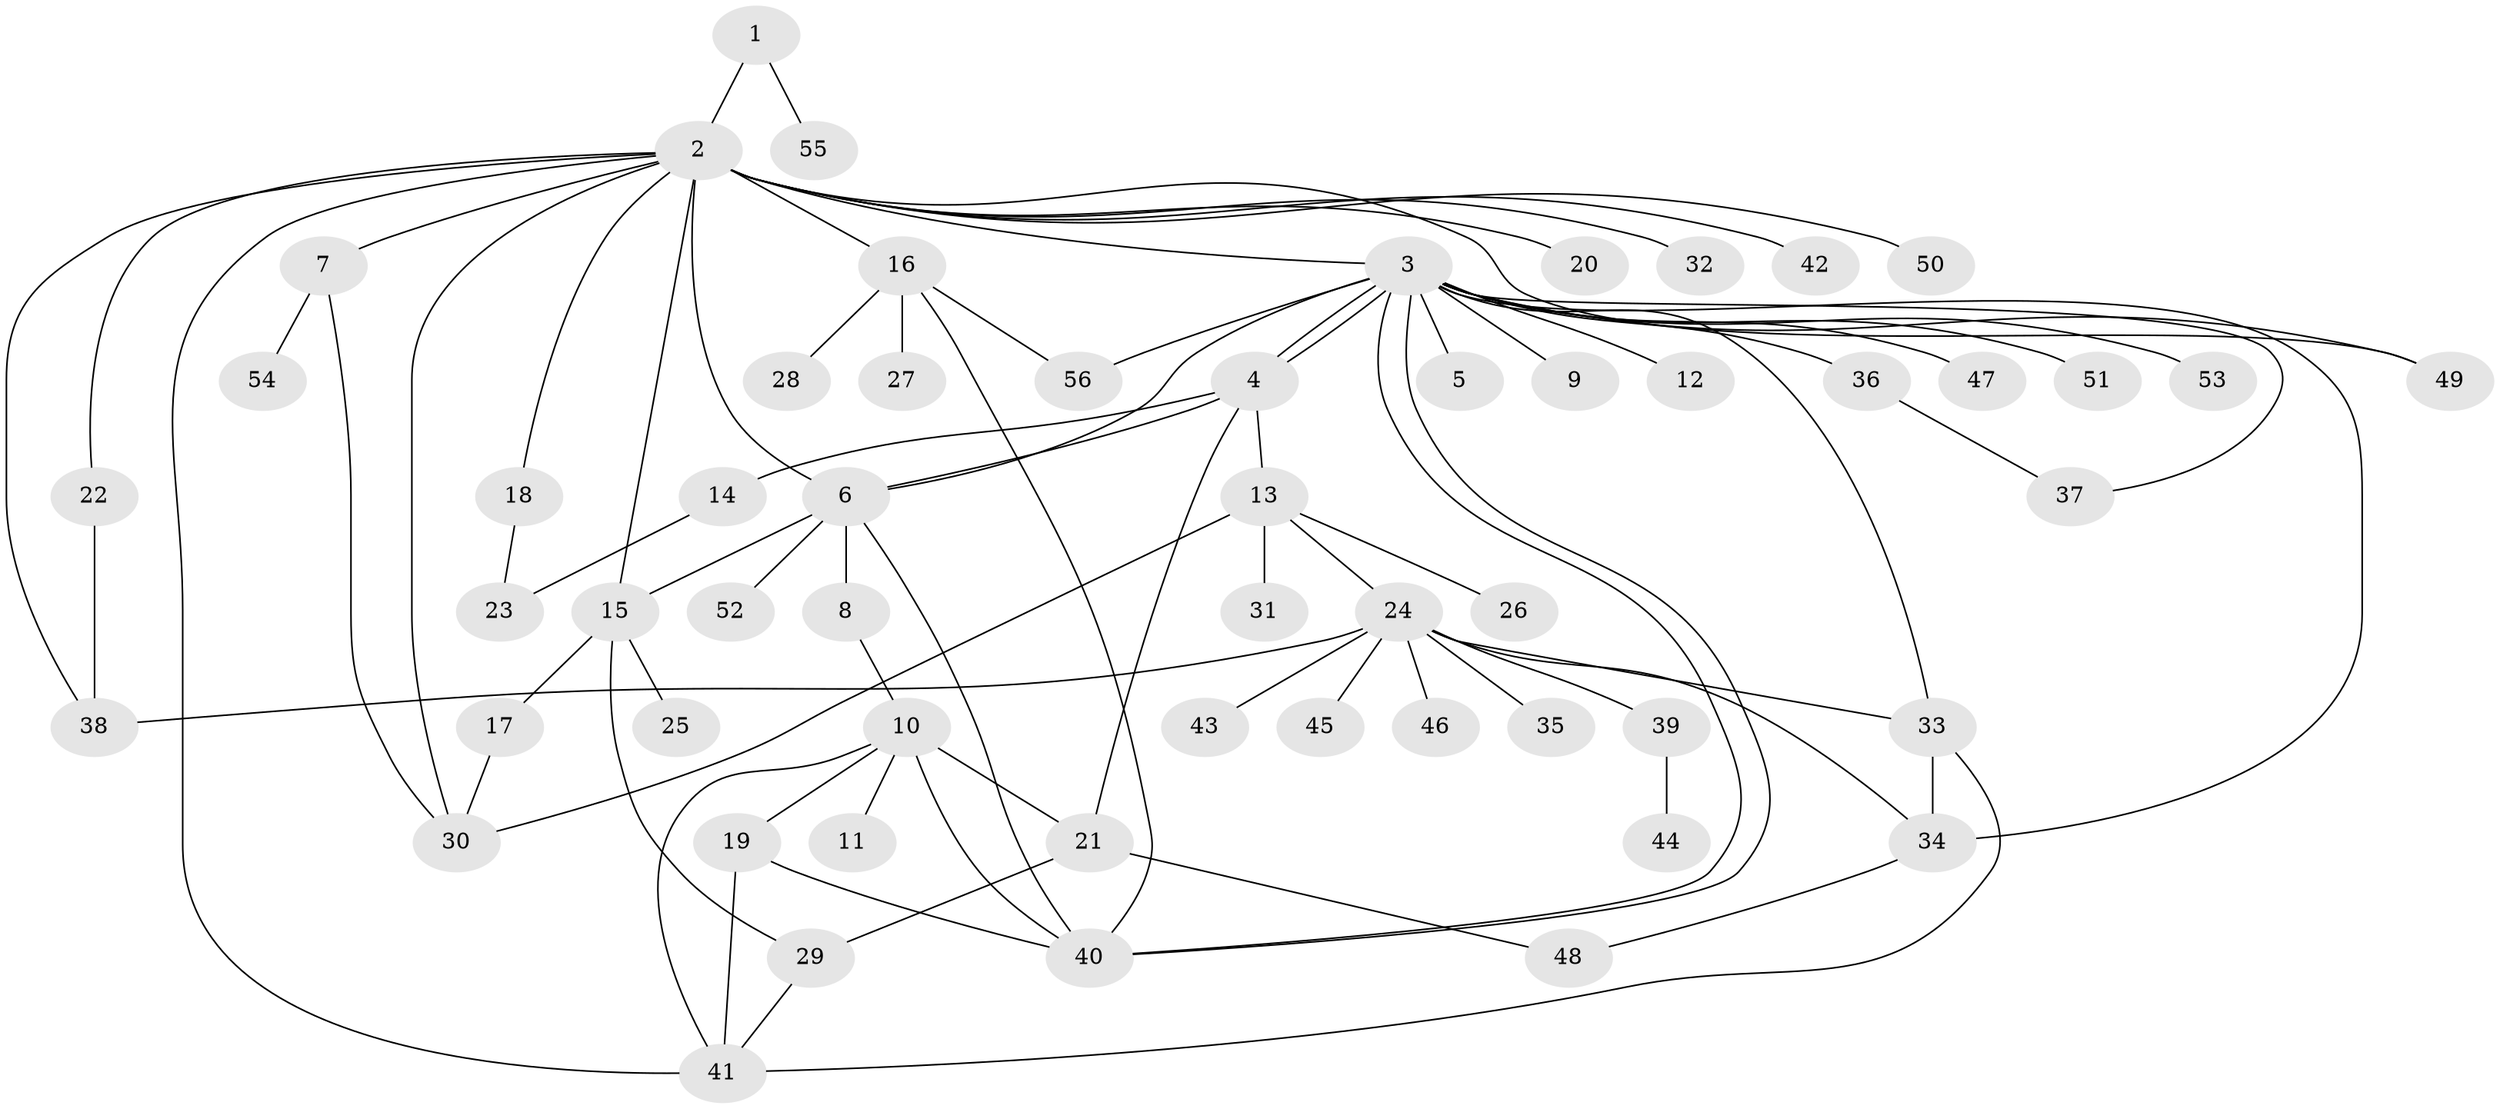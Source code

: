 // coarse degree distribution, {1: 0.5128205128205128, 14: 0.02564102564102564, 16: 0.02564102564102564, 7: 0.02564102564102564, 2: 0.1282051282051282, 5: 0.05128205128205128, 4: 0.15384615384615385, 3: 0.02564102564102564, 8: 0.02564102564102564, 6: 0.02564102564102564}
// Generated by graph-tools (version 1.1) at 2025/41/03/06/25 10:41:45]
// undirected, 56 vertices, 83 edges
graph export_dot {
graph [start="1"]
  node [color=gray90,style=filled];
  1;
  2;
  3;
  4;
  5;
  6;
  7;
  8;
  9;
  10;
  11;
  12;
  13;
  14;
  15;
  16;
  17;
  18;
  19;
  20;
  21;
  22;
  23;
  24;
  25;
  26;
  27;
  28;
  29;
  30;
  31;
  32;
  33;
  34;
  35;
  36;
  37;
  38;
  39;
  40;
  41;
  42;
  43;
  44;
  45;
  46;
  47;
  48;
  49;
  50;
  51;
  52;
  53;
  54;
  55;
  56;
  1 -- 2;
  1 -- 55;
  2 -- 3;
  2 -- 6;
  2 -- 7;
  2 -- 15;
  2 -- 16;
  2 -- 18;
  2 -- 20;
  2 -- 22;
  2 -- 30;
  2 -- 32;
  2 -- 38;
  2 -- 41;
  2 -- 42;
  2 -- 49;
  2 -- 50;
  3 -- 4;
  3 -- 4;
  3 -- 5;
  3 -- 6;
  3 -- 9;
  3 -- 12;
  3 -- 33;
  3 -- 34;
  3 -- 36;
  3 -- 37;
  3 -- 40;
  3 -- 40;
  3 -- 47;
  3 -- 49;
  3 -- 51;
  3 -- 53;
  3 -- 56;
  4 -- 6;
  4 -- 13;
  4 -- 14;
  4 -- 21;
  6 -- 8;
  6 -- 15;
  6 -- 40;
  6 -- 52;
  7 -- 30;
  7 -- 54;
  8 -- 10;
  10 -- 11;
  10 -- 19;
  10 -- 21;
  10 -- 40;
  10 -- 41;
  13 -- 24;
  13 -- 26;
  13 -- 30;
  13 -- 31;
  14 -- 23;
  15 -- 17;
  15 -- 25;
  15 -- 29;
  16 -- 27;
  16 -- 28;
  16 -- 40;
  16 -- 56;
  17 -- 30;
  18 -- 23;
  19 -- 40;
  19 -- 41;
  21 -- 29;
  21 -- 48;
  22 -- 38;
  24 -- 33;
  24 -- 34;
  24 -- 35;
  24 -- 38;
  24 -- 39;
  24 -- 43;
  24 -- 45;
  24 -- 46;
  29 -- 41;
  33 -- 34;
  33 -- 41;
  34 -- 48;
  36 -- 37;
  39 -- 44;
}
